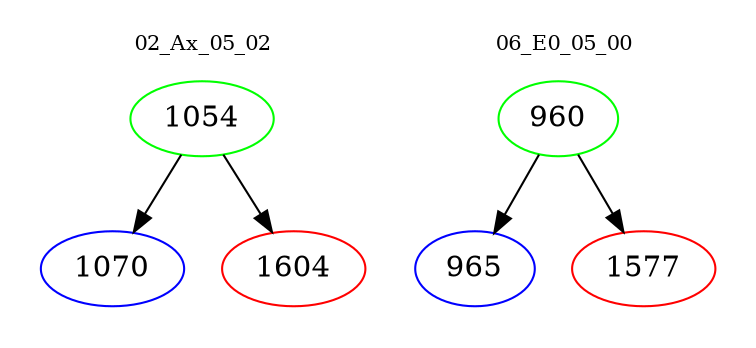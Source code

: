 digraph{
subgraph cluster_0 {
color = white
label = "02_Ax_05_02";
fontsize=10;
T0_1054 [label="1054", color="green"]
T0_1054 -> T0_1070 [color="black"]
T0_1070 [label="1070", color="blue"]
T0_1054 -> T0_1604 [color="black"]
T0_1604 [label="1604", color="red"]
}
subgraph cluster_1 {
color = white
label = "06_E0_05_00";
fontsize=10;
T1_960 [label="960", color="green"]
T1_960 -> T1_965 [color="black"]
T1_965 [label="965", color="blue"]
T1_960 -> T1_1577 [color="black"]
T1_1577 [label="1577", color="red"]
}
}
